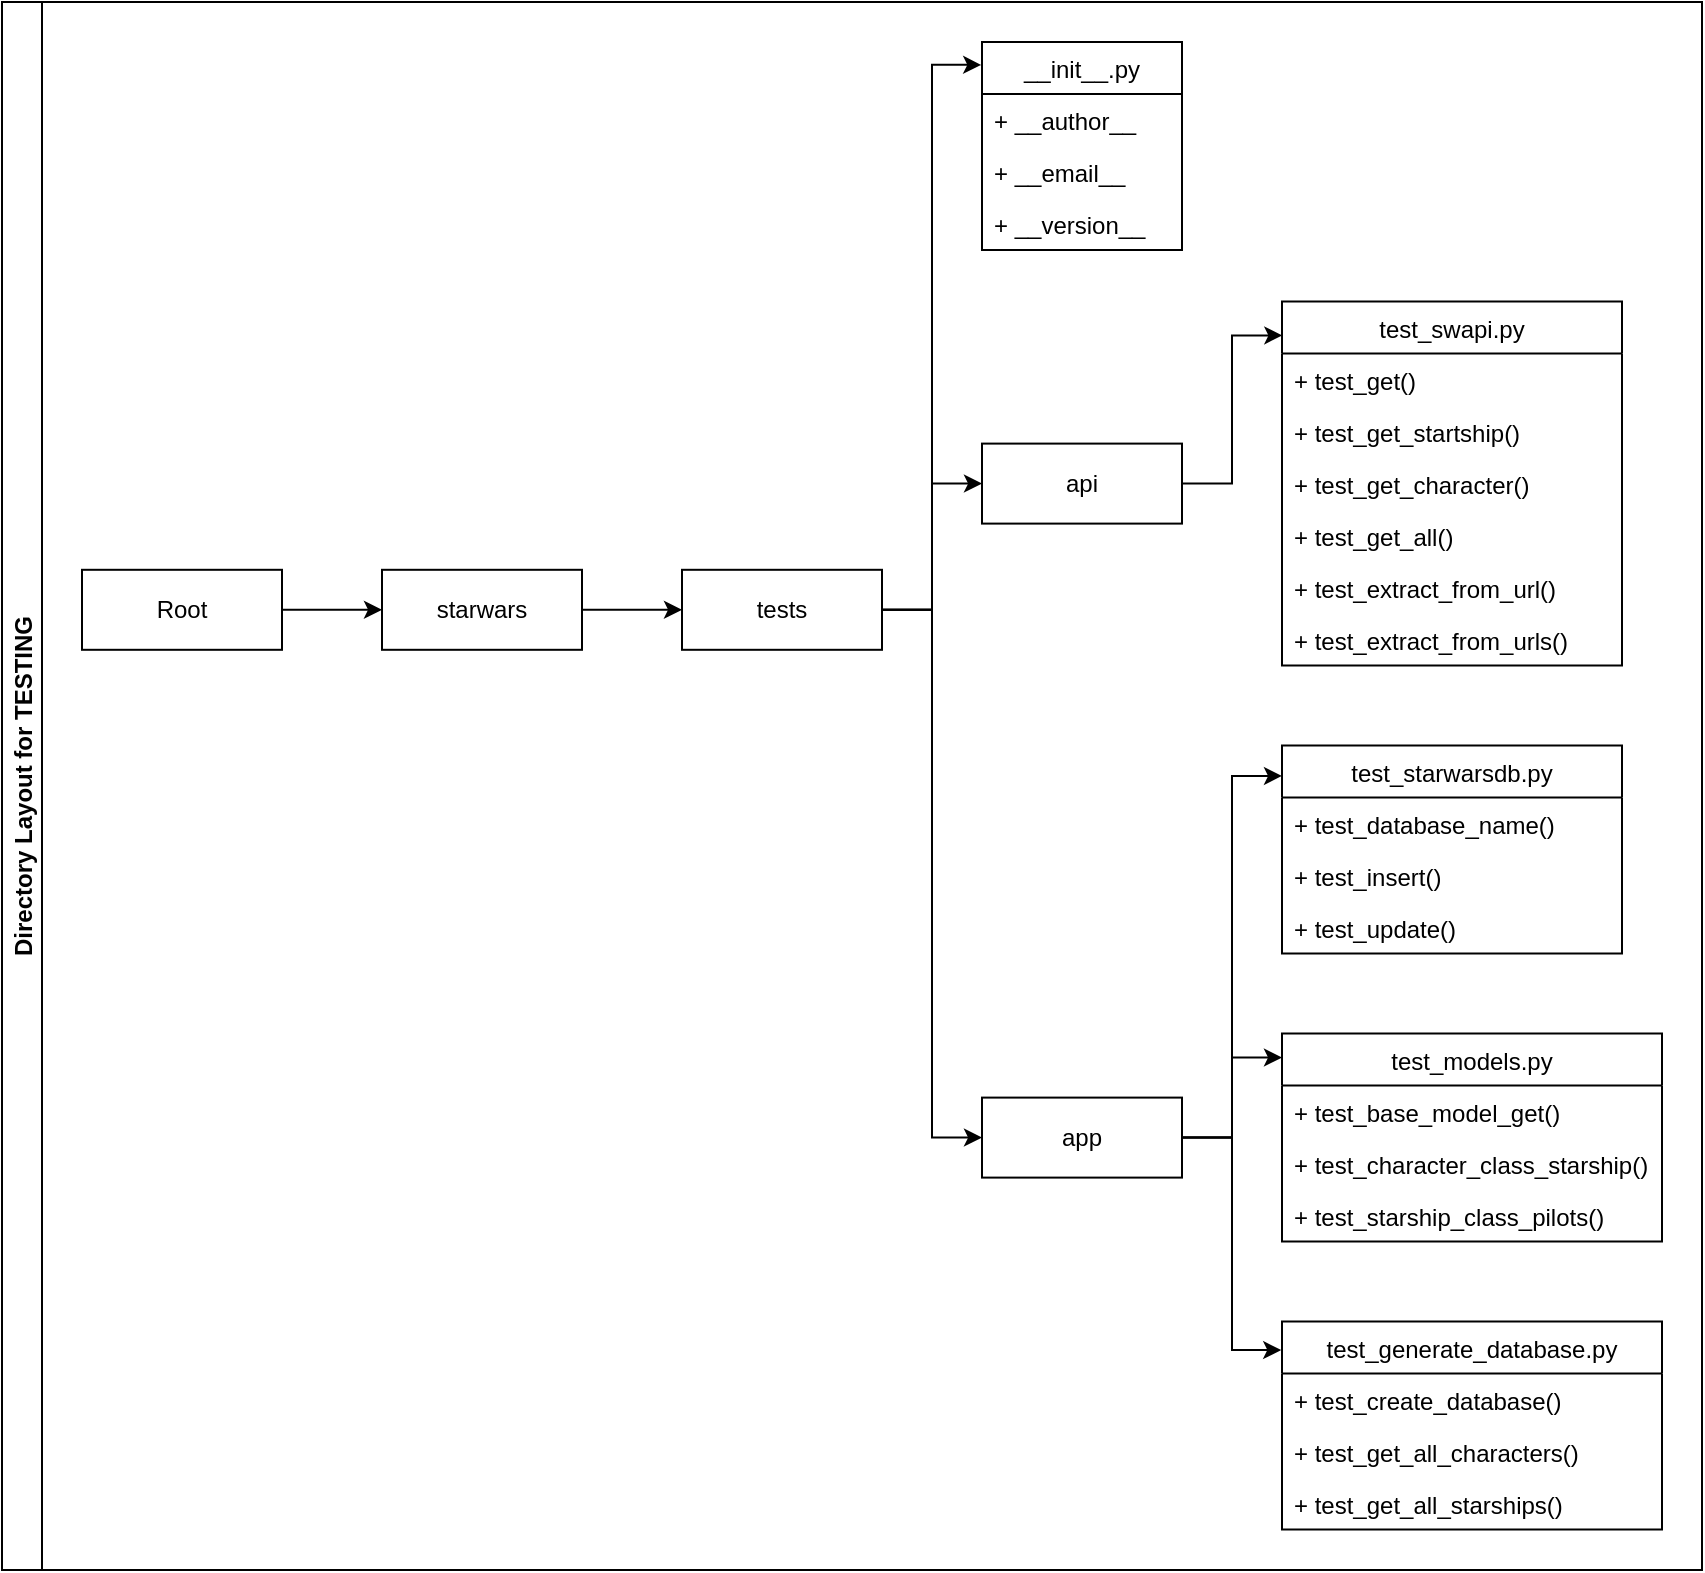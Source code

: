<mxfile version="15.5.0" type="device"><diagram id="C5RBs43oDa-KdzZeNtuy" name="Tests"><mxGraphModel dx="1422" dy="766" grid="1" gridSize="10" guides="1" tooltips="1" connect="1" arrows="1" fold="1" page="1" pageScale="1" pageWidth="827" pageHeight="1169" math="0" shadow="0"><root><mxCell id="WIyWlLk6GJQsqaUBKTNV-0"/><mxCell id="WIyWlLk6GJQsqaUBKTNV-1" parent="WIyWlLk6GJQsqaUBKTNV-0"/><mxCell id="MdvjDa8ESw3sR7jYtuU--0" value="Directory Layout for TESTING" style="swimlane;startSize=20;horizontal=0;childLayout=treeLayout;horizontalTree=1;resizable=0;containerType=tree;" parent="WIyWlLk6GJQsqaUBKTNV-1" vertex="1"><mxGeometry x="50" y="90" width="850" height="784" as="geometry"/></mxCell><mxCell id="MdvjDa8ESw3sR7jYtuU--1" value="Root" style="whiteSpace=wrap;html=1;" parent="MdvjDa8ESw3sR7jYtuU--0" vertex="1"><mxGeometry x="40" y="283.9" width="100" height="40" as="geometry"/></mxCell><mxCell id="MdvjDa8ESw3sR7jYtuU--2" value="starwars" style="whiteSpace=wrap;html=1;" parent="MdvjDa8ESw3sR7jYtuU--0" vertex="1"><mxGeometry x="190" y="283.9" width="100" height="40" as="geometry"/></mxCell><mxCell id="MdvjDa8ESw3sR7jYtuU--3" value="" style="edgeStyle=elbowEdgeStyle;elbow=horizontal;html=1;rounded=0;" parent="MdvjDa8ESw3sR7jYtuU--0" source="MdvjDa8ESw3sR7jYtuU--1" target="MdvjDa8ESw3sR7jYtuU--2" edge="1"><mxGeometry relative="1" as="geometry"/></mxCell><mxCell id="y2xkosoUw0gqo0xpzb8Y-15" style="edgeStyle=orthogonalEdgeStyle;rounded=0;orthogonalLoop=1;jettySize=auto;html=1;entryX=-0.004;entryY=0.11;entryDx=0;entryDy=0;entryPerimeter=0;" parent="MdvjDa8ESw3sR7jYtuU--0" source="MdvjDa8ESw3sR7jYtuU--7" target="MdvjDa8ESw3sR7jYtuU--49" edge="1"><mxGeometry relative="1" as="geometry"/></mxCell><mxCell id="y2xkosoUw0gqo0xpzb8Y-16" style="edgeStyle=orthogonalEdgeStyle;rounded=0;orthogonalLoop=1;jettySize=auto;html=1;entryX=0;entryY=0.5;entryDx=0;entryDy=0;" parent="MdvjDa8ESw3sR7jYtuU--0" source="MdvjDa8ESw3sR7jYtuU--7" target="y2xkosoUw0gqo0xpzb8Y-4" edge="1"><mxGeometry relative="1" as="geometry"/></mxCell><mxCell id="y2xkosoUw0gqo0xpzb8Y-17" style="edgeStyle=orthogonalEdgeStyle;rounded=0;orthogonalLoop=1;jettySize=auto;html=1;entryX=0;entryY=0.5;entryDx=0;entryDy=0;" parent="MdvjDa8ESw3sR7jYtuU--0" source="MdvjDa8ESw3sR7jYtuU--7" target="y2xkosoUw0gqo0xpzb8Y-13" edge="1"><mxGeometry relative="1" as="geometry"/></mxCell><mxCell id="MdvjDa8ESw3sR7jYtuU--7" value="tests" style="whiteSpace=wrap;html=1;" parent="MdvjDa8ESw3sR7jYtuU--0" vertex="1"><mxGeometry x="340" y="283.9" width="100" height="40" as="geometry"/></mxCell><mxCell id="MdvjDa8ESw3sR7jYtuU--8" style="edgeStyle=orthogonalEdgeStyle;rounded=0;orthogonalLoop=1;jettySize=auto;html=1;" parent="MdvjDa8ESw3sR7jYtuU--0" source="MdvjDa8ESw3sR7jYtuU--2" target="MdvjDa8ESw3sR7jYtuU--7" edge="1"><mxGeometry relative="1" as="geometry"/></mxCell><mxCell id="MdvjDa8ESw3sR7jYtuU--49" value="__init__.py" style="swimlane;fontStyle=0;childLayout=stackLayout;horizontal=1;startSize=26;fillColor=none;horizontalStack=0;resizeParent=1;resizeParentMax=0;resizeLast=0;collapsible=1;marginBottom=0;" parent="MdvjDa8ESw3sR7jYtuU--0" vertex="1"><mxGeometry x="490" y="20" width="100" height="104" as="geometry"/></mxCell><mxCell id="MdvjDa8ESw3sR7jYtuU--50" value="+ __author__" style="text;strokeColor=none;fillColor=none;align=left;verticalAlign=top;spacingLeft=4;spacingRight=4;overflow=hidden;rotatable=0;points=[[0,0.5],[1,0.5]];portConstraint=eastwest;" parent="MdvjDa8ESw3sR7jYtuU--49" vertex="1"><mxGeometry y="26" width="100" height="26" as="geometry"/></mxCell><mxCell id="MdvjDa8ESw3sR7jYtuU--51" value="+ __email__" style="text;strokeColor=none;fillColor=none;align=left;verticalAlign=top;spacingLeft=4;spacingRight=4;overflow=hidden;rotatable=0;points=[[0,0.5],[1,0.5]];portConstraint=eastwest;" parent="MdvjDa8ESw3sR7jYtuU--49" vertex="1"><mxGeometry y="52" width="100" height="26" as="geometry"/></mxCell><mxCell id="MdvjDa8ESw3sR7jYtuU--52" value="+ __version__" style="text;strokeColor=none;fillColor=none;align=left;verticalAlign=top;spacingLeft=4;spacingRight=4;overflow=hidden;rotatable=0;points=[[0,0.5],[1,0.5]];portConstraint=eastwest;" parent="MdvjDa8ESw3sR7jYtuU--49" vertex="1"><mxGeometry y="78" width="100" height="26" as="geometry"/></mxCell><mxCell id="y2xkosoUw0gqo0xpzb8Y-18" style="edgeStyle=orthogonalEdgeStyle;rounded=0;orthogonalLoop=1;jettySize=auto;html=1;entryX=0.001;entryY=0.093;entryDx=0;entryDy=0;entryPerimeter=0;" parent="MdvjDa8ESw3sR7jYtuU--0" source="y2xkosoUw0gqo0xpzb8Y-4" target="MdvjDa8ESw3sR7jYtuU--54" edge="1"><mxGeometry relative="1" as="geometry"/></mxCell><mxCell id="y2xkosoUw0gqo0xpzb8Y-4" value="api" style="whiteSpace=wrap;html=1;" parent="MdvjDa8ESw3sR7jYtuU--0" vertex="1"><mxGeometry x="490" y="220.8" width="100" height="40" as="geometry"/></mxCell><mxCell id="y2xkosoUw0gqo0xpzb8Y-20" style="edgeStyle=orthogonalEdgeStyle;rounded=0;orthogonalLoop=1;jettySize=auto;html=1;entryX=0;entryY=0.146;entryDx=0;entryDy=0;entryPerimeter=0;" parent="MdvjDa8ESw3sR7jYtuU--0" source="y2xkosoUw0gqo0xpzb8Y-13" target="MdvjDa8ESw3sR7jYtuU--58" edge="1"><mxGeometry relative="1" as="geometry"/></mxCell><mxCell id="y2xkosoUw0gqo0xpzb8Y-27" style="edgeStyle=orthogonalEdgeStyle;rounded=0;orthogonalLoop=1;jettySize=auto;html=1;entryX=0;entryY=0.115;entryDx=0;entryDy=0;entryPerimeter=0;" parent="MdvjDa8ESw3sR7jYtuU--0" source="y2xkosoUw0gqo0xpzb8Y-13" target="y2xkosoUw0gqo0xpzb8Y-23" edge="1"><mxGeometry relative="1" as="geometry"/></mxCell><mxCell id="y2xkosoUw0gqo0xpzb8Y-35" style="edgeStyle=orthogonalEdgeStyle;rounded=0;orthogonalLoop=1;jettySize=auto;html=1;entryX=-0.002;entryY=0.137;entryDx=0;entryDy=0;entryPerimeter=0;" parent="MdvjDa8ESw3sR7jYtuU--0" source="y2xkosoUw0gqo0xpzb8Y-13" target="y2xkosoUw0gqo0xpzb8Y-29" edge="1"><mxGeometry relative="1" as="geometry"/></mxCell><mxCell id="y2xkosoUw0gqo0xpzb8Y-13" value="app" style="whiteSpace=wrap;html=1;" parent="MdvjDa8ESw3sR7jYtuU--0" vertex="1"><mxGeometry x="490" y="547.8" width="100" height="40" as="geometry"/></mxCell><mxCell id="MdvjDa8ESw3sR7jYtuU--54" value="test_swapi.py" style="swimlane;fontStyle=0;childLayout=stackLayout;horizontal=1;startSize=26;fillColor=none;horizontalStack=0;resizeParent=1;resizeParentMax=0;resizeLast=0;collapsible=1;marginBottom=0;" parent="MdvjDa8ESw3sR7jYtuU--0" vertex="1"><mxGeometry x="640" y="149.8" width="170" height="182" as="geometry"/></mxCell><mxCell id="MdvjDa8ESw3sR7jYtuU--63" value="+ test_get()" style="text;strokeColor=none;fillColor=none;align=left;verticalAlign=top;spacingLeft=4;spacingRight=4;overflow=hidden;rotatable=0;points=[[0,0.5],[1,0.5]];portConstraint=eastwest;" parent="MdvjDa8ESw3sR7jYtuU--54" vertex="1"><mxGeometry y="26" width="170" height="26" as="geometry"/></mxCell><mxCell id="MdvjDa8ESw3sR7jYtuU--55" value="+ test_get_startship()" style="text;strokeColor=none;fillColor=none;align=left;verticalAlign=top;spacingLeft=4;spacingRight=4;overflow=hidden;rotatable=0;points=[[0,0.5],[1,0.5]];portConstraint=eastwest;" parent="MdvjDa8ESw3sR7jYtuU--54" vertex="1"><mxGeometry y="52" width="170" height="26" as="geometry"/></mxCell><mxCell id="MdvjDa8ESw3sR7jYtuU--56" value="+ test_get_character()" style="text;strokeColor=none;fillColor=none;align=left;verticalAlign=top;spacingLeft=4;spacingRight=4;overflow=hidden;rotatable=0;points=[[0,0.5],[1,0.5]];portConstraint=eastwest;" parent="MdvjDa8ESw3sR7jYtuU--54" vertex="1"><mxGeometry y="78" width="170" height="26" as="geometry"/></mxCell><mxCell id="MdvjDa8ESw3sR7jYtuU--62" value="+ test_get_all()" style="text;strokeColor=none;fillColor=none;align=left;verticalAlign=top;spacingLeft=4;spacingRight=4;overflow=hidden;rotatable=0;points=[[0,0.5],[1,0.5]];portConstraint=eastwest;" parent="MdvjDa8ESw3sR7jYtuU--54" vertex="1"><mxGeometry y="104" width="170" height="26" as="geometry"/></mxCell><mxCell id="pyv0ZQ19rwz35_3kWmJG-0" value="+ test_extract_from_url()" style="text;strokeColor=none;fillColor=none;align=left;verticalAlign=top;spacingLeft=4;spacingRight=4;overflow=hidden;rotatable=0;points=[[0,0.5],[1,0.5]];portConstraint=eastwest;" vertex="1" parent="MdvjDa8ESw3sR7jYtuU--54"><mxGeometry y="130" width="170" height="26" as="geometry"/></mxCell><mxCell id="wKfIWUqcZOO5u-wnKq-R-0" value="+ test_extract_from_urls()" style="text;strokeColor=none;fillColor=none;align=left;verticalAlign=top;spacingLeft=4;spacingRight=4;overflow=hidden;rotatable=0;points=[[0,0.5],[1,0.5]];portConstraint=eastwest;" parent="MdvjDa8ESw3sR7jYtuU--54" vertex="1"><mxGeometry y="156" width="170" height="26" as="geometry"/></mxCell><mxCell id="MdvjDa8ESw3sR7jYtuU--58" value="test_starwarsdb.py" style="swimlane;fontStyle=0;childLayout=stackLayout;horizontal=1;startSize=26;fillColor=none;horizontalStack=0;resizeParent=1;resizeParentMax=0;resizeLast=0;collapsible=1;marginBottom=0;" parent="MdvjDa8ESw3sR7jYtuU--0" vertex="1"><mxGeometry x="640" y="371.8" width="170" height="104" as="geometry"/></mxCell><mxCell id="MdvjDa8ESw3sR7jYtuU--60" value="+ test_database_name()" style="text;strokeColor=none;fillColor=none;align=left;verticalAlign=top;spacingLeft=4;spacingRight=4;overflow=hidden;rotatable=0;points=[[0,0.5],[1,0.5]];portConstraint=eastwest;" parent="MdvjDa8ESw3sR7jYtuU--58" vertex="1"><mxGeometry y="26" width="170" height="26" as="geometry"/></mxCell><mxCell id="y2xkosoUw0gqo0xpzb8Y-21" value="+ test_insert()" style="text;strokeColor=none;fillColor=none;align=left;verticalAlign=top;spacingLeft=4;spacingRight=4;overflow=hidden;rotatable=0;points=[[0,0.5],[1,0.5]];portConstraint=eastwest;" parent="MdvjDa8ESw3sR7jYtuU--58" vertex="1"><mxGeometry y="52" width="170" height="26" as="geometry"/></mxCell><mxCell id="y2xkosoUw0gqo0xpzb8Y-22" value="+ test_update()" style="text;strokeColor=none;fillColor=none;align=left;verticalAlign=top;spacingLeft=4;spacingRight=4;overflow=hidden;rotatable=0;points=[[0,0.5],[1,0.5]];portConstraint=eastwest;" parent="MdvjDa8ESw3sR7jYtuU--58" vertex="1"><mxGeometry y="78" width="170" height="26" as="geometry"/></mxCell><mxCell id="y2xkosoUw0gqo0xpzb8Y-23" value="test_models.py" style="swimlane;fontStyle=0;childLayout=stackLayout;horizontal=1;startSize=26;fillColor=none;horizontalStack=0;resizeParent=1;resizeParentMax=0;resizeLast=0;collapsible=1;marginBottom=0;" parent="MdvjDa8ESw3sR7jYtuU--0" vertex="1"><mxGeometry x="640" y="515.8" width="190" height="104" as="geometry"/></mxCell><mxCell id="y2xkosoUw0gqo0xpzb8Y-24" value="+ test_base_model_get()" style="text;strokeColor=none;fillColor=none;align=left;verticalAlign=top;spacingLeft=4;spacingRight=4;overflow=hidden;rotatable=0;points=[[0,0.5],[1,0.5]];portConstraint=eastwest;" parent="y2xkosoUw0gqo0xpzb8Y-23" vertex="1"><mxGeometry y="26" width="190" height="26" as="geometry"/></mxCell><mxCell id="y2xkosoUw0gqo0xpzb8Y-25" value="+ test_character_class_starship()" style="text;strokeColor=none;fillColor=none;align=left;verticalAlign=top;spacingLeft=4;spacingRight=4;overflow=hidden;rotatable=0;points=[[0,0.5],[1,0.5]];portConstraint=eastwest;" parent="y2xkosoUw0gqo0xpzb8Y-23" vertex="1"><mxGeometry y="52" width="190" height="26" as="geometry"/></mxCell><mxCell id="y2xkosoUw0gqo0xpzb8Y-28" value="+ test_starship_class_pilots()" style="text;strokeColor=none;fillColor=none;align=left;verticalAlign=top;spacingLeft=4;spacingRight=4;overflow=hidden;rotatable=0;points=[[0,0.5],[1,0.5]];portConstraint=eastwest;" parent="y2xkosoUw0gqo0xpzb8Y-23" vertex="1"><mxGeometry y="78" width="190" height="26" as="geometry"/></mxCell><mxCell id="y2xkosoUw0gqo0xpzb8Y-29" value="test_generate_database.py" style="swimlane;fontStyle=0;childLayout=stackLayout;horizontal=1;startSize=26;fillColor=none;horizontalStack=0;resizeParent=1;resizeParentMax=0;resizeLast=0;collapsible=1;marginBottom=0;" parent="MdvjDa8ESw3sR7jYtuU--0" vertex="1"><mxGeometry x="640" y="659.8" width="190" height="104" as="geometry"/></mxCell><mxCell id="y2xkosoUw0gqo0xpzb8Y-30" value="+ test_create_database()" style="text;strokeColor=none;fillColor=none;align=left;verticalAlign=top;spacingLeft=4;spacingRight=4;overflow=hidden;rotatable=0;points=[[0,0.5],[1,0.5]];portConstraint=eastwest;" parent="y2xkosoUw0gqo0xpzb8Y-29" vertex="1"><mxGeometry y="26" width="190" height="26" as="geometry"/></mxCell><mxCell id="y2xkosoUw0gqo0xpzb8Y-31" value="+ test_get_all_characters()" style="text;strokeColor=none;fillColor=none;align=left;verticalAlign=top;spacingLeft=4;spacingRight=4;overflow=hidden;rotatable=0;points=[[0,0.5],[1,0.5]];portConstraint=eastwest;" parent="y2xkosoUw0gqo0xpzb8Y-29" vertex="1"><mxGeometry y="52" width="190" height="26" as="geometry"/></mxCell><mxCell id="y2xkosoUw0gqo0xpzb8Y-32" value="+ test_get_all_starships()" style="text;strokeColor=none;fillColor=none;align=left;verticalAlign=top;spacingLeft=4;spacingRight=4;overflow=hidden;rotatable=0;points=[[0,0.5],[1,0.5]];portConstraint=eastwest;" parent="y2xkosoUw0gqo0xpzb8Y-29" vertex="1"><mxGeometry y="78" width="190" height="26" as="geometry"/></mxCell></root></mxGraphModel></diagram></mxfile>